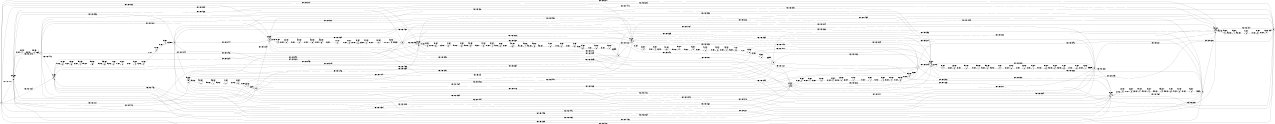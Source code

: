 digraph FST {
rankdir = LR;
size = "8.5,11";
center = 1;
orientation = Portrait;
ranksep = "0.4";
nodesep = "0.25";
0 [label = "0", shape = circle, style = bold, fontsize = 14]
	0 -> 1 [label = "<eps>:<eps>/2.7811", fontsize = 14];
	0 -> 89 [label = "<eps>:<eps>/3.6749", fontsize = 14];
	0 -> 44 [label = "<eps>:<eps>/3.0389", fontsize = 14];
	0 -> 73 [label = "<eps>:<eps>/3.0389", fontsize = 14];
	0 -> 5 [label = "<eps>:<eps>/0.95214", fontsize = 14];
	0 -> 96 [label = "<eps>:<eps>/3.1641", fontsize = 14];
	0 -> 54 [label = "<eps>:<eps>/3.0389", fontsize = 14];
	0 -> 18 [label = "<eps>:<eps>/2.8276", fontsize = 14];
	0 -> 109 [label = "<eps>:<eps>/2.7811", fontsize = 14];
	0 -> 31 [label = "<eps>:<eps>/1.5154", fontsize = 14];
1 [label = "1", shape = circle, style = solid, fontsize = 14]
	1 -> 1 [label = "ey_1:<eps>", fontsize = 14];
	1 -> 2 [label = "ey_1:<eps>", fontsize = 14];
2 [label = "2", shape = circle, style = solid, fontsize = 14]
	2 -> 2 [label = "ey_2:<eps>", fontsize = 14];
	2 -> 3 [label = "ey_2:<eps>", fontsize = 14];
3 [label = "3", shape = circle, style = solid, fontsize = 14]
	3 -> 3 [label = "ey_3:<eps>", fontsize = 14];
	3 -> 4 [label = "ey_3:a", fontsize = 14];
4 [label = "4", shape = doublecircle, style = solid, fontsize = 14]
	4 -> 5 [label = "<eps>:<eps>/3.2246", fontsize = 14];
	4 -> 1 [label = "<eps>:<eps>/5.1705", fontsize = 14];
	4 -> 18 [label = "<eps>:<eps>/3.3787", fontsize = 14];
	4 -> 31 [label = "<eps>:<eps>/4.4773", fontsize = 14];
	4 -> 44 [label = "<eps>:<eps>/0.2505", fontsize = 14];
	4 -> 54 [label = "<eps>:<eps>/2.9733", fontsize = 14];
	4 -> 73 [label = "<eps>:<eps>/3.561", fontsize = 14];
	4 -> 89 [label = "<eps>:<eps>/4.4773", fontsize = 14];
	4 -> 96 [label = "<eps>:<eps>/3.3787", fontsize = 14];
5 [label = "5", shape = circle, style = solid, fontsize = 14]
	5 -> 5 [label = "p_1:<eps>", fontsize = 14];
	5 -> 6 [label = "p_1:<eps>", fontsize = 14];
6 [label = "6", shape = circle, style = solid, fontsize = 14]
	6 -> 6 [label = "p_2:<eps>", fontsize = 14];
	6 -> 7 [label = "p_2:<eps>", fontsize = 14];
7 [label = "7", shape = circle, style = solid, fontsize = 14]
	7 -> 7 [label = "p_3:<eps>", fontsize = 14];
	7 -> 8 [label = "p_3:<eps>", fontsize = 14];
8 [label = "8", shape = circle, style = solid, fontsize = 14]
	8 -> 8 [label = "iy_1:<eps>", fontsize = 14];
	8 -> 9 [label = "iy_1:<eps>", fontsize = 14];
9 [label = "9", shape = circle, style = solid, fontsize = 14]
	9 -> 9 [label = "iy_2:<eps>", fontsize = 14];
	9 -> 10 [label = "iy_2:<eps>", fontsize = 14];
10 [label = "10", shape = circle, style = solid, fontsize = 14]
	10 -> 10 [label = "iy_3:<eps>", fontsize = 14];
	10 -> 11 [label = "iy_3:<eps>", fontsize = 14];
11 [label = "11", shape = circle, style = solid, fontsize = 14]
	11 -> 11 [label = "t_1:<eps>", fontsize = 14];
	11 -> 12 [label = "t_1:<eps>", fontsize = 14];
12 [label = "12", shape = circle, style = solid, fontsize = 14]
	12 -> 12 [label = "t_2:<eps>", fontsize = 14];
	12 -> 13 [label = "t_2:<eps>", fontsize = 14];
13 [label = "13", shape = circle, style = solid, fontsize = 14]
	13 -> 13 [label = "t_3:<eps>", fontsize = 14];
	13 -> 14 [label = "t_3:<eps>", fontsize = 14];
14 [label = "14", shape = circle, style = solid, fontsize = 14]
	14 -> 14 [label = "er_1:<eps>", fontsize = 14];
	14 -> 15 [label = "er_1:<eps>", fontsize = 14];
15 [label = "15", shape = circle, style = solid, fontsize = 14]
	15 -> 15 [label = "er_2:<eps>", fontsize = 14];
	15 -> 16 [label = "er_2:<eps>", fontsize = 14];
16 [label = "16", shape = circle, style = solid, fontsize = 14]
	16 -> 16 [label = "er_3:<eps>", fontsize = 14];
	16 -> 17 [label = "er_3:peter", fontsize = 14];
17 [label = "17", shape = doublecircle, style = solid, fontsize = 14]
	17 -> 109 [label = "<eps>:<eps>/3.9916", fontsize = 14];
	17 -> 5 [label = "<eps>:<eps>/3.3726", fontsize = 14];
	17 -> 96 [label = "<eps>:<eps>/2.2487", fontsize = 14];
	17 -> 18 [label = "<eps>:<eps>/0.51259", fontsize = 14];
	17 -> 1 [label = "<eps>:<eps>/4.8389", fontsize = 14];
	17 -> 54 [label = "<eps>:<eps>/2.9418", fontsize = 14];
	17 -> 73 [label = "<eps>:<eps>/3.1043", fontsize = 14];
	17 -> 44 [label = "<eps>:<eps>/3.8581", fontsize = 14];
	17 -> 89 [label = "<eps>:<eps>/3.9916", fontsize = 14];
	17 -> 31 [label = "<eps>:<eps>/5.9375", fontsize = 14];
18 [label = "18", shape = circle, style = solid, fontsize = 14]
	18 -> 18 [label = "p_1:<eps>", fontsize = 14];
	18 -> 19 [label = "p_1:<eps>", fontsize = 14];
19 [label = "19", shape = circle, style = solid, fontsize = 14]
	19 -> 19 [label = "p_2:<eps>", fontsize = 14];
	19 -> 20 [label = "p_2:<eps>", fontsize = 14];
20 [label = "20", shape = circle, style = solid, fontsize = 14]
	20 -> 20 [label = "p_3:<eps>", fontsize = 14];
	20 -> 21 [label = "p_3:<eps>", fontsize = 14];
21 [label = "21", shape = circle, style = solid, fontsize = 14]
	21 -> 21 [label = "ay_1:<eps>", fontsize = 14];
	21 -> 22 [label = "ay_1:<eps>", fontsize = 14];
22 [label = "22", shape = circle, style = solid, fontsize = 14]
	22 -> 22 [label = "ay_2:<eps>", fontsize = 14];
	22 -> 23 [label = "ay_2:<eps>", fontsize = 14];
23 [label = "23", shape = circle, style = solid, fontsize = 14]
	23 -> 23 [label = "ay_3:<eps>", fontsize = 14];
	23 -> 24 [label = "ay_3:<eps>", fontsize = 14];
24 [label = "24", shape = circle, style = solid, fontsize = 14]
	24 -> 24 [label = "p_1:<eps>", fontsize = 14];
	24 -> 25 [label = "p_1:<eps>", fontsize = 14];
25 [label = "25", shape = circle, style = solid, fontsize = 14]
	25 -> 25 [label = "p_2:<eps>", fontsize = 14];
	25 -> 26 [label = "p_2:<eps>", fontsize = 14];
26 [label = "26", shape = circle, style = solid, fontsize = 14]
	26 -> 26 [label = "p_3:<eps>", fontsize = 14];
	26 -> 27 [label = "p_3:<eps>", fontsize = 14];
27 [label = "27", shape = circle, style = solid, fontsize = 14]
	27 -> 27 [label = "er_1:<eps>", fontsize = 14];
	27 -> 28 [label = "er_1:<eps>", fontsize = 14];
28 [label = "28", shape = circle, style = solid, fontsize = 14]
	28 -> 28 [label = "er_2:<eps>", fontsize = 14];
	28 -> 29 [label = "er_2:<eps>", fontsize = 14];
29 [label = "29", shape = circle, style = solid, fontsize = 14]
	29 -> 29 [label = "er_3:<eps>", fontsize = 14];
	29 -> 30 [label = "er_3:piper", fontsize = 14];
30 [label = "30", shape = doublecircle, style = solid, fontsize = 14]
	30 -> 109 [label = "<eps>:<eps>/3.9921", fontsize = 14];
	30 -> 44 [label = "<eps>:<eps>/3.2989", fontsize = 14];
	30 -> 18 [label = "<eps>:<eps>/3.8379", fontsize = 14];
	30 -> 5 [label = "<eps>:<eps>/2.7393", fontsize = 14];
	30 -> 89 [label = "<eps>:<eps>/3.2189", fontsize = 14];
	30 -> 96 [label = "<eps>:<eps>/0.52113", fontsize = 14];
	30 -> 73 [label = "<eps>:<eps>/3.3859", fontsize = 14];
	30 -> 31 [label = "<eps>:<eps>/3.8379", fontsize = 14];
	30 -> 1 [label = "<eps>:<eps>/4.6852", fontsize = 14];
	30 -> 54 [label = "<eps>:<eps>/2.9506", fontsize = 14];
31 [label = "31", shape = circle, style = solid, fontsize = 14]
	31 -> 31 [label = "w_1:<eps>", fontsize = 14];
	31 -> 32 [label = "w_1:<eps>", fontsize = 14];
32 [label = "32", shape = circle, style = solid, fontsize = 14]
	32 -> 32 [label = "w_2:<eps>", fontsize = 14];
	32 -> 33 [label = "w_2:<eps>", fontsize = 14];
33 [label = "33", shape = circle, style = solid, fontsize = 14]
	33 -> 33 [label = "w_3:<eps>", fontsize = 14];
	33 -> 34 [label = "w_3:<eps>", fontsize = 14];
34 [label = "34", shape = circle, style = solid, fontsize = 14]
	34 -> 34 [label = "eh_1:<eps>", fontsize = 14];
	34 -> 35 [label = "eh_1:<eps>", fontsize = 14];
35 [label = "35", shape = circle, style = solid, fontsize = 14]
	35 -> 35 [label = "eh_2:<eps>", fontsize = 14];
	35 -> 36 [label = "eh_2:<eps>", fontsize = 14];
36 [label = "36", shape = circle, style = solid, fontsize = 14]
	36 -> 36 [label = "eh_3:<eps>", fontsize = 14];
	36 -> 37 [label = "eh_3:<eps>", fontsize = 14];
37 [label = "37", shape = circle, style = solid, fontsize = 14]
	37 -> 37 [label = "r_1:<eps>", fontsize = 14];
	37 -> 38 [label = "r_1:<eps>", fontsize = 14];
38 [label = "38", shape = circle, style = solid, fontsize = 14]
	38 -> 38 [label = "r_2:<eps>", fontsize = 14];
	38 -> 39 [label = "r_2:<eps>", fontsize = 14];
39 [label = "39", shape = circle, style = solid, fontsize = 14]
	39 -> 39 [label = "r_3:<eps>", fontsize = 14];
	39 -> 40 [label = "r_3:<eps>", fontsize = 14];
40 [label = "40", shape = circle, style = solid, fontsize = 14]
	40 -> 40 [label = "z_1:<eps>", fontsize = 14];
	40 -> 41 [label = "z_1:<eps>", fontsize = 14];
41 [label = "41", shape = circle, style = solid, fontsize = 14]
	41 -> 41 [label = "z_2:<eps>", fontsize = 14];
	41 -> 42 [label = "z_2:<eps>", fontsize = 14];
42 [label = "42", shape = circle, style = solid, fontsize = 14]
	42 -> 42 [label = "z_3:<eps>", fontsize = 14];
	42 -> 43 [label = "z_3:where's", fontsize = 14];
43 [label = "43", shape = doublecircle, style = solid, fontsize = 14]
	43 -> 109 [label = "<eps>:<eps>/0.34175", fontsize = 14];
	43 -> 5 [label = "<eps>:<eps>/1.9794", fontsize = 14];
	43 -> 1 [label = "<eps>:<eps>/3.9253", fontsize = 14];
	43 -> 44 [label = "<eps>:<eps>/5.0239", fontsize = 14];
	43 -> 18 [label = "<eps>:<eps>/3.4144", fontsize = 14];
	43 -> 89 [label = "<eps>:<eps>/3.9253", fontsize = 14];
	43 -> 54 [label = "<eps>:<eps>/3.6376", fontsize = 14];
	43 -> 96 [label = "<eps>:<eps>/4.3307", fontsize = 14];
	43 -> 73 [label = "<eps>:<eps>/3.9253", fontsize = 14];
44 [label = "44", shape = circle, style = solid, fontsize = 14]
	44 -> 44 [label = "p_1:<eps>", fontsize = 14];
	44 -> 45 [label = "p_1:<eps>", fontsize = 14];
45 [label = "45", shape = circle, style = solid, fontsize = 14]
	45 -> 45 [label = "p_2:<eps>", fontsize = 14];
	45 -> 46 [label = "p_2:<eps>", fontsize = 14];
46 [label = "46", shape = circle, style = solid, fontsize = 14]
	46 -> 46 [label = "p_3:<eps>", fontsize = 14];
	46 -> 47 [label = "p_3:<eps>", fontsize = 14];
47 [label = "47", shape = circle, style = solid, fontsize = 14]
	47 -> 47 [label = "eh_1:<eps>", fontsize = 14];
	47 -> 48 [label = "eh_1:<eps>", fontsize = 14];
48 [label = "48", shape = circle, style = solid, fontsize = 14]
	48 -> 48 [label = "eh_2:<eps>", fontsize = 14];
	48 -> 49 [label = "eh_2:<eps>", fontsize = 14];
49 [label = "49", shape = circle, style = solid, fontsize = 14]
	49 -> 49 [label = "eh_3:<eps>", fontsize = 14];
	49 -> 50 [label = "eh_3:<eps>", fontsize = 14];
50 [label = "50", shape = circle, style = solid, fontsize = 14]
	50 -> 50 [label = "k_1:<eps>", fontsize = 14];
	50 -> 51 [label = "k_1:<eps>", fontsize = 14];
51 [label = "51", shape = circle, style = solid, fontsize = 14]
	51 -> 51 [label = "k_2:<eps>", fontsize = 14];
	51 -> 52 [label = "k_2:<eps>", fontsize = 14];
52 [label = "52", shape = circle, style = solid, fontsize = 14]
	52 -> 52 [label = "k_3:<eps>", fontsize = 14];
	52 -> 53 [label = "k_3:peck", fontsize = 14];
53 [label = "53", shape = doublecircle, style = solid, fontsize = 14]
	53 -> 73 [label = "<eps>:<eps>/3.6826", fontsize = 14];
	53 -> 5 [label = "<eps>:<eps>/3.2771", fontsize = 14];
	53 -> 89 [label = "<eps>:<eps>/0.33271", fontsize = 14];
	53 -> 54 [label = "<eps>:<eps>/3.6826", fontsize = 14];
	53 -> 96 [label = "<eps>:<eps>/3.2771", fontsize = 14];
	53 -> 18 [label = "<eps>:<eps>/3.8161", fontsize = 14];
	53 -> 1 [label = "<eps>:<eps>/4.1526", fontsize = 14];
	53 -> 44 [label = "<eps>:<eps>/4.6634", fontsize = 14];
	53 -> 31 [label = "<eps>:<eps>/4.1526", fontsize = 14];
	53 -> 109 [label = "<eps>:<eps>/4.6634", fontsize = 14];
54 [label = "54", shape = circle, style = solid, fontsize = 14]
	54 -> 54 [label = "p_1:<eps>", fontsize = 14];
	54 -> 55 [label = "p_1:<eps>", fontsize = 14];
55 [label = "55", shape = circle, style = solid, fontsize = 14]
	55 -> 55 [label = "p_2:<eps>", fontsize = 14];
	55 -> 56 [label = "p_2:<eps>", fontsize = 14];
56 [label = "56", shape = circle, style = solid, fontsize = 14]
	56 -> 56 [label = "p_3:<eps>", fontsize = 14];
	56 -> 57 [label = "p_3:<eps>", fontsize = 14];
57 [label = "57", shape = circle, style = solid, fontsize = 14]
	57 -> 57 [label = "ih_1:<eps>", fontsize = 14];
	57 -> 58 [label = "ih_1:<eps>", fontsize = 14];
58 [label = "58", shape = circle, style = solid, fontsize = 14]
	58 -> 58 [label = "ih_2:<eps>", fontsize = 14];
	58 -> 59 [label = "ih_2:<eps>", fontsize = 14];
59 [label = "59", shape = circle, style = solid, fontsize = 14]
	59 -> 59 [label = "ih_3:<eps>", fontsize = 14];
	59 -> 60 [label = "ih_3:<eps>", fontsize = 14];
60 [label = "60", shape = circle, style = solid, fontsize = 14]
	60 -> 60 [label = "k_1:<eps>", fontsize = 14];
	60 -> 61 [label = "k_1:<eps>", fontsize = 14];
61 [label = "61", shape = circle, style = solid, fontsize = 14]
	61 -> 61 [label = "k_2:<eps>", fontsize = 14];
	61 -> 62 [label = "k_2:<eps>", fontsize = 14];
62 [label = "62", shape = circle, style = solid, fontsize = 14]
	62 -> 62 [label = "k_3:<eps>", fontsize = 14];
	62 -> 63 [label = "k_3:<eps>", fontsize = 14];
63 [label = "63", shape = circle, style = solid, fontsize = 14]
	63 -> 63 [label = "ah_1:<eps>", fontsize = 14];
	63 -> 64 [label = "ah_1:<eps>", fontsize = 14];
64 [label = "64", shape = circle, style = solid, fontsize = 14]
	64 -> 64 [label = "ah_2:<eps>", fontsize = 14];
	64 -> 65 [label = "ah_2:<eps>", fontsize = 14];
65 [label = "65", shape = circle, style = solid, fontsize = 14]
	65 -> 65 [label = "ah_3:<eps>", fontsize = 14];
	65 -> 66 [label = "ah_3:<eps>", fontsize = 14];
66 [label = "66", shape = circle, style = solid, fontsize = 14]
	66 -> 66 [label = "l_1:<eps>", fontsize = 14];
	66 -> 67 [label = "l_1:<eps>", fontsize = 14];
67 [label = "67", shape = circle, style = solid, fontsize = 14]
	67 -> 67 [label = "l_2:<eps>", fontsize = 14];
	67 -> 68 [label = "l_2:<eps>", fontsize = 14];
68 [label = "68", shape = circle, style = solid, fontsize = 14]
	68 -> 68 [label = "l_3:<eps>", fontsize = 14];
	68 -> 69 [label = "l_3:<eps>", fontsize = 14];
69 [label = "69", shape = circle, style = solid, fontsize = 14]
	69 -> 69 [label = "d_1:<eps>", fontsize = 14];
	69 -> 70 [label = "d_1:<eps>", fontsize = 14];
70 [label = "70", shape = circle, style = solid, fontsize = 14]
	70 -> 70 [label = "d_2:<eps>", fontsize = 14];
	70 -> 71 [label = "d_2:<eps>", fontsize = 14];
71 [label = "71", shape = circle, style = solid, fontsize = 14]
	71 -> 71 [label = "d_3:<eps>", fontsize = 14];
	71 -> 72 [label = "d_3:pickled", fontsize = 14];
72 [label = "72", shape = doublecircle, style = solid, fontsize = 14]
	72 -> 44 [label = "<eps>:<eps>/3.157", fontsize = 14];
	72 -> 54 [label = "<eps>:<eps>/3.8501", fontsize = 14];
	72 -> 96 [label = "<eps>:<eps>/3.2311", fontsize = 14];
	72 -> 18 [label = "<eps>:<eps>/3.5988", fontsize = 14];
	72 -> 109 [label = "<eps>:<eps>/3.8501", fontsize = 14];
	72 -> 73 [label = "<eps>:<eps>/0.37111", fontsize = 14];
	72 -> 5 [label = "<eps>:<eps>/3.088", fontsize = 14];
	72 -> 1 [label = "<eps>:<eps>/3.4935", fontsize = 14];
	72 -> 89 [label = "<eps>:<eps>/3.5988", fontsize = 14];
	72 -> 31 [label = "<eps>:<eps>/5.1029", fontsize = 14];
73 [label = "73", shape = circle, style = solid, fontsize = 14]
	73 -> 73 [label = "p_1:<eps>", fontsize = 14];
	73 -> 74 [label = "p_1:<eps>", fontsize = 14];
74 [label = "74", shape = circle, style = solid, fontsize = 14]
	74 -> 74 [label = "p_2:<eps>", fontsize = 14];
	74 -> 75 [label = "p_2:<eps>", fontsize = 14];
75 [label = "75", shape = circle, style = solid, fontsize = 14]
	75 -> 75 [label = "p_3:<eps>", fontsize = 14];
	75 -> 76 [label = "p_3:<eps>", fontsize = 14];
76 [label = "76", shape = circle, style = solid, fontsize = 14]
	76 -> 76 [label = "eh_1:<eps>", fontsize = 14];
	76 -> 77 [label = "eh_1:<eps>", fontsize = 14];
77 [label = "77", shape = circle, style = solid, fontsize = 14]
	77 -> 77 [label = "eh_2:<eps>", fontsize = 14];
	77 -> 78 [label = "eh_2:<eps>", fontsize = 14];
78 [label = "78", shape = circle, style = solid, fontsize = 14]
	78 -> 78 [label = "eh_3:<eps>", fontsize = 14];
	78 -> 79 [label = "eh_3:<eps>", fontsize = 14];
79 [label = "79", shape = circle, style = solid, fontsize = 14]
	79 -> 79 [label = "p_1:<eps>", fontsize = 14];
	79 -> 80 [label = "p_1:<eps>", fontsize = 14];
80 [label = "80", shape = circle, style = solid, fontsize = 14]
	80 -> 80 [label = "p_2:<eps>", fontsize = 14];
	80 -> 81 [label = "p_2:<eps>", fontsize = 14];
81 [label = "81", shape = circle, style = solid, fontsize = 14]
	81 -> 81 [label = "p_3:<eps>", fontsize = 14];
	81 -> 82 [label = "p_3:<eps>", fontsize = 14];
82 [label = "82", shape = circle, style = solid, fontsize = 14]
	82 -> 82 [label = "er_1:<eps>", fontsize = 14];
	82 -> 83 [label = "er_1:<eps>", fontsize = 14];
83 [label = "83", shape = circle, style = solid, fontsize = 14]
	83 -> 83 [label = "er_2:<eps>", fontsize = 14];
	83 -> 84 [label = "er_2:<eps>", fontsize = 14];
84 [label = "84", shape = circle, style = solid, fontsize = 14]
	84 -> 84 [label = "er_3:<eps>", fontsize = 14];
	84 -> 85 [label = "er_3:<eps>", fontsize = 14];
85 [label = "85", shape = circle, style = solid, fontsize = 14]
	85 -> 85 [label = "z_1:<eps>", fontsize = 14];
	85 -> 86 [label = "z_1:<eps>", fontsize = 14];
86 [label = "86", shape = circle, style = solid, fontsize = 14]
	86 -> 86 [label = "z_2:<eps>", fontsize = 14];
	86 -> 87 [label = "z_2:<eps>", fontsize = 14];
87 [label = "87", shape = circle, style = solid, fontsize = 14]
	87 -> 87 [label = "z_3:<eps>", fontsize = 14];
	87 -> 88 [label = "z_3:peppers", fontsize = 14];
88 [label = "88", shape = doublecircle, style = solid, fontsize = 14]
	88 -> 5 [label = "<eps>:<eps>/1.3652", fontsize = 14];
	88 -> 96 [label = "<eps>:<eps>/3.0392", fontsize = 14];
	88 -> 73 [label = "<eps>:<eps>/3.3646", fontsize = 14];
	88 -> 109 [label = "<eps>:<eps>/4.1378", fontsize = 14];
	88 -> 31 [label = "<eps>:<eps>/1.9978", fontsize = 14];
	88 -> 18 [label = "<eps>:<eps>/3.7324", fontsize = 14];
	88 -> 89 [label = "<eps>:<eps>/3.157", fontsize = 14];
	88 -> 44 [label = "<eps>:<eps>/3.5317", fontsize = 14];
	88 -> 1 [label = "<eps>:<eps>/4.5433", fontsize = 14];
	88 -> 54 [label = "<eps>:<eps>/2.9339", fontsize = 14];
89 [label = "89", shape = circle, style = solid, fontsize = 14]
	89 -> 89 [label = "ah_1:<eps>", fontsize = 14];
	89 -> 90 [label = "ah_1:<eps>", fontsize = 14];
90 [label = "90", shape = circle, style = solid, fontsize = 14]
	90 -> 90 [label = "ah_2:<eps>", fontsize = 14];
	90 -> 91 [label = "ah_2:<eps>", fontsize = 14];
91 [label = "91", shape = circle, style = solid, fontsize = 14]
	91 -> 91 [label = "ah_3:<eps>", fontsize = 14];
	91 -> 92 [label = "ah_3:<eps>", fontsize = 14];
92 [label = "92", shape = circle, style = solid, fontsize = 14]
	92 -> 92 [label = "v_1:<eps>", fontsize = 14];
	92 -> 93 [label = "v_1:<eps>", fontsize = 14];
93 [label = "93", shape = circle, style = solid, fontsize = 14]
	93 -> 93 [label = "v_2:<eps>", fontsize = 14];
	93 -> 94 [label = "v_2:<eps>", fontsize = 14];
94 [label = "94", shape = circle, style = solid, fontsize = 14]
	94 -> 94 [label = "v_3:<eps>", fontsize = 14];
	94 -> 95 [label = "v_3:of", fontsize = 14];
95 [label = "95", shape = doublecircle, style = solid, fontsize = 14]
	95 -> 89 [label = "<eps>:<eps>/4.3141", fontsize = 14];
	95 -> 1 [label = "<eps>:<eps>/3.3025", fontsize = 14];
	95 -> 44 [label = "<eps>:<eps>/3.5032", fontsize = 14];
	95 -> 73 [label = "<eps>:<eps>/2.0895", fontsize = 14];
	95 -> 54 [label = "<eps>:<eps>/0.45342", fontsize = 14];
	95 -> 109 [label = "<eps>:<eps>/3.621", fontsize = 14];
	95 -> 5 [label = "<eps>:<eps>/2.5649", fontsize = 14];
	95 -> 96 [label = "<eps>:<eps>/3.7545", fontsize = 14];
	95 -> 18 [label = "<eps>:<eps>/3.9087", fontsize = 14];
96 [label = "96", shape = circle, style = solid, fontsize = 14]
	96 -> 96 [label = "p_1:<eps>", fontsize = 14];
	96 -> 97 [label = "p_1:<eps>", fontsize = 14];
97 [label = "97", shape = circle, style = solid, fontsize = 14]
	97 -> 97 [label = "p_2:<eps>", fontsize = 14];
	97 -> 98 [label = "p_2:<eps>", fontsize = 14];
98 [label = "98", shape = circle, style = solid, fontsize = 14]
	98 -> 98 [label = "p_3:<eps>", fontsize = 14];
	98 -> 99 [label = "p_3:<eps>", fontsize = 14];
99 [label = "99", shape = circle, style = solid, fontsize = 14]
	99 -> 99 [label = "ih_1:<eps>", fontsize = 14];
	99 -> 100 [label = "ih_1:<eps>", fontsize = 14];
100 [label = "100", shape = circle, style = solid, fontsize = 14]
	100 -> 100 [label = "ih_2:<eps>", fontsize = 14];
	100 -> 101 [label = "ih_2:<eps>", fontsize = 14];
101 [label = "101", shape = circle, style = solid, fontsize = 14]
	101 -> 101 [label = "ih_3:<eps>", fontsize = 14];
	101 -> 102 [label = "ih_3:<eps>", fontsize = 14];
102 [label = "102", shape = circle, style = solid, fontsize = 14]
	102 -> 102 [label = "k_1:<eps>", fontsize = 14];
	102 -> 103 [label = "k_1:<eps>", fontsize = 14];
103 [label = "103", shape = circle, style = solid, fontsize = 14]
	103 -> 103 [label = "k_2:<eps>", fontsize = 14];
	103 -> 104 [label = "k_2:<eps>", fontsize = 14];
104 [label = "104", shape = circle, style = solid, fontsize = 14]
	104 -> 104 [label = "k_3:<eps>", fontsize = 14];
	104 -> 105 [label = "k_3:<eps>", fontsize = 14];
105 [label = "105", shape = circle, style = solid, fontsize = 14]
	105 -> 105 [label = "t_1:<eps>", fontsize = 14];
	105 -> 106 [label = "t_1:<eps>", fontsize = 14];
106 [label = "106", shape = circle, style = solid, fontsize = 14]
	106 -> 106 [label = "t_2:<eps>", fontsize = 14];
	106 -> 107 [label = "t_2:<eps>", fontsize = 14];
107 [label = "107", shape = circle, style = solid, fontsize = 14]
	107 -> 107 [label = "t_3:<eps>", fontsize = 14];
	107 -> 108 [label = "t_3:picked", fontsize = 14];
108 [label = "108", shape = doublecircle, style = solid, fontsize = 14]
	108 -> 54 [label = "<eps>:<eps>/2.7081", fontsize = 14];
	108 -> 18 [label = "<eps>:<eps>/3.3547", fontsize = 14];
	108 -> 1 [label = "<eps>:<eps>/1.0341", fontsize = 14];
	108 -> 73 [label = "<eps>:<eps>/2.7568", fontsize = 14];
	108 -> 5 [label = "<eps>:<eps>/2.6171", fontsize = 14];
	108 -> 109 [label = "<eps>:<eps>/3.45", fontsize = 14];
	108 -> 44 [label = "<eps>:<eps>/3.9608", fontsize = 14];
	108 -> 31 [label = "<eps>:<eps>/4.3663", fontsize = 14];
	108 -> 96 [label = "<eps>:<eps>/5.7526", fontsize = 14];
	108 -> 89 [label = "<eps>:<eps>/3.8067", fontsize = 14];
109 [label = "109", shape = circle, style = solid, fontsize = 14]
	109 -> 109 [label = "dh_1:<eps>", fontsize = 14];
	109 -> 110 [label = "dh_1:<eps>", fontsize = 14];
110 [label = "110", shape = circle, style = solid, fontsize = 14]
	110 -> 110 [label = "dh_2:<eps>", fontsize = 14];
	110 -> 111 [label = "dh_2:<eps>", fontsize = 14];
111 [label = "111", shape = circle, style = solid, fontsize = 14]
	111 -> 111 [label = "dh_3:<eps>", fontsize = 14];
	111 -> 112 [label = "dh_3:<eps>", fontsize = 14];
112 [label = "112", shape = circle, style = solid, fontsize = 14]
	112 -> 112 [label = "iy_1:<eps>", fontsize = 14];
	112 -> 113 [label = "iy_1:<eps>", fontsize = 14];
113 [label = "113", shape = circle, style = solid, fontsize = 14]
	113 -> 113 [label = "iy_2:<eps>", fontsize = 14];
	113 -> 114 [label = "iy_2:<eps>", fontsize = 14];
114 [label = "114", shape = circle, style = solid, fontsize = 14]
	114 -> 114 [label = "iy_3:<eps>", fontsize = 14];
	114 -> 115 [label = "iy_3:the", fontsize = 14];
115 [label = "115", shape = doublecircle, style = solid, fontsize = 14]
	115 -> 18 [label = "<eps>:<eps>/2.3429", fontsize = 14];
	115 -> 54 [label = "<eps>:<eps>/2.4036", fontsize = 14];
	115 -> 73 [label = "<eps>:<eps>/2.2858", fontsize = 14];
	115 -> 5 [label = "<eps>:<eps>/2.7783", fontsize = 14];
	115 -> 44 [label = "<eps>:<eps>/0.57098", fontsize = 14];
	115 -> 96 [label = "<eps>:<eps>/3.0967", fontsize = 14];
	115 -> 89 [label = "<eps>:<eps>/5.1761", fontsize = 14];
	115 -> 31 [label = "<eps>:<eps>/4.483", fontsize = 14];
	115 -> 1 [label = "<eps>:<eps>/4.483", fontsize = 14];
}
